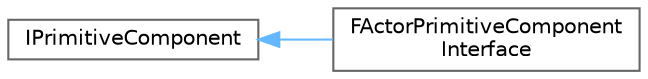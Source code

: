 digraph "Graphical Class Hierarchy"
{
 // INTERACTIVE_SVG=YES
 // LATEX_PDF_SIZE
  bgcolor="transparent";
  edge [fontname=Helvetica,fontsize=10,labelfontname=Helvetica,labelfontsize=10];
  node [fontname=Helvetica,fontsize=10,shape=box,height=0.2,width=0.4];
  rankdir="LR";
  Node0 [id="Node000000",label="IPrimitiveComponent",height=0.2,width=0.4,color="grey40", fillcolor="white", style="filled",URL="$de/df3/classIPrimitiveComponent.html",tooltip=" "];
  Node0 -> Node1 [id="edge5565_Node000000_Node000001",dir="back",color="steelblue1",style="solid",tooltip=" "];
  Node1 [id="Node000001",label="FActorPrimitiveComponent\lInterface",height=0.2,width=0.4,color="grey40", fillcolor="white", style="filled",URL="$d4/d82/classFActorPrimitiveComponentInterface.html",tooltip=" "];
}
